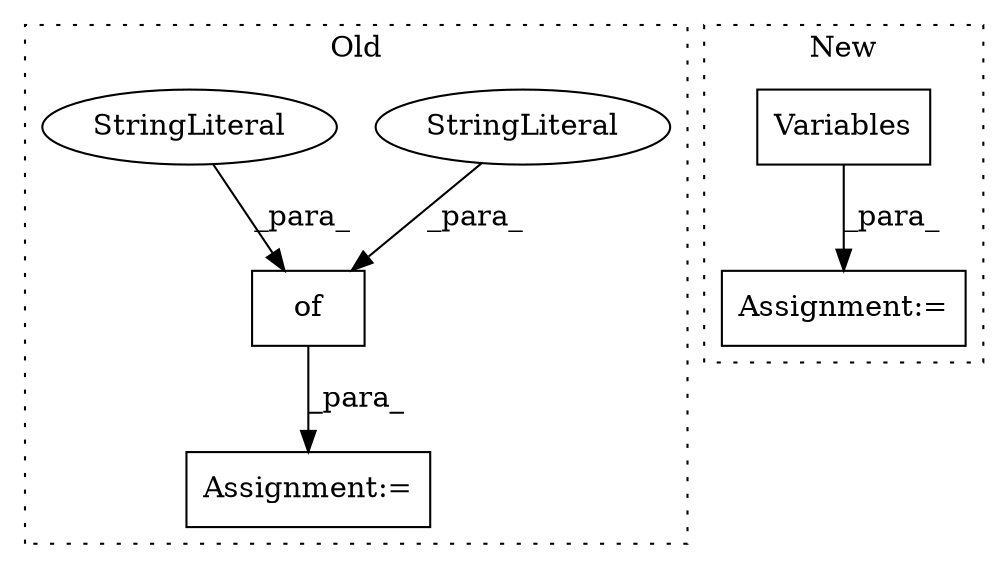 digraph G {
subgraph cluster0 {
1 [label="of" a="32" s="1300,1671" l="3,1" shape="box"];
3 [label="StringLiteral" a="45" s="1514" l="8" shape="ellipse"];
5 [label="StringLiteral" a="45" s="1624" l="14" shape="ellipse"];
6 [label="Assignment:=" a="7" s="1295" l="1" shape="box"];
label = "Old";
style="dotted";
}
subgraph cluster1 {
2 [label="Variables" a="32" s="1160,1174" l="10,1" shape="box"];
4 [label="Assignment:=" a="7" s="1159" l="1" shape="box"];
label = "New";
style="dotted";
}
1 -> 6 [label="_para_"];
2 -> 4 [label="_para_"];
3 -> 1 [label="_para_"];
5 -> 1 [label="_para_"];
}